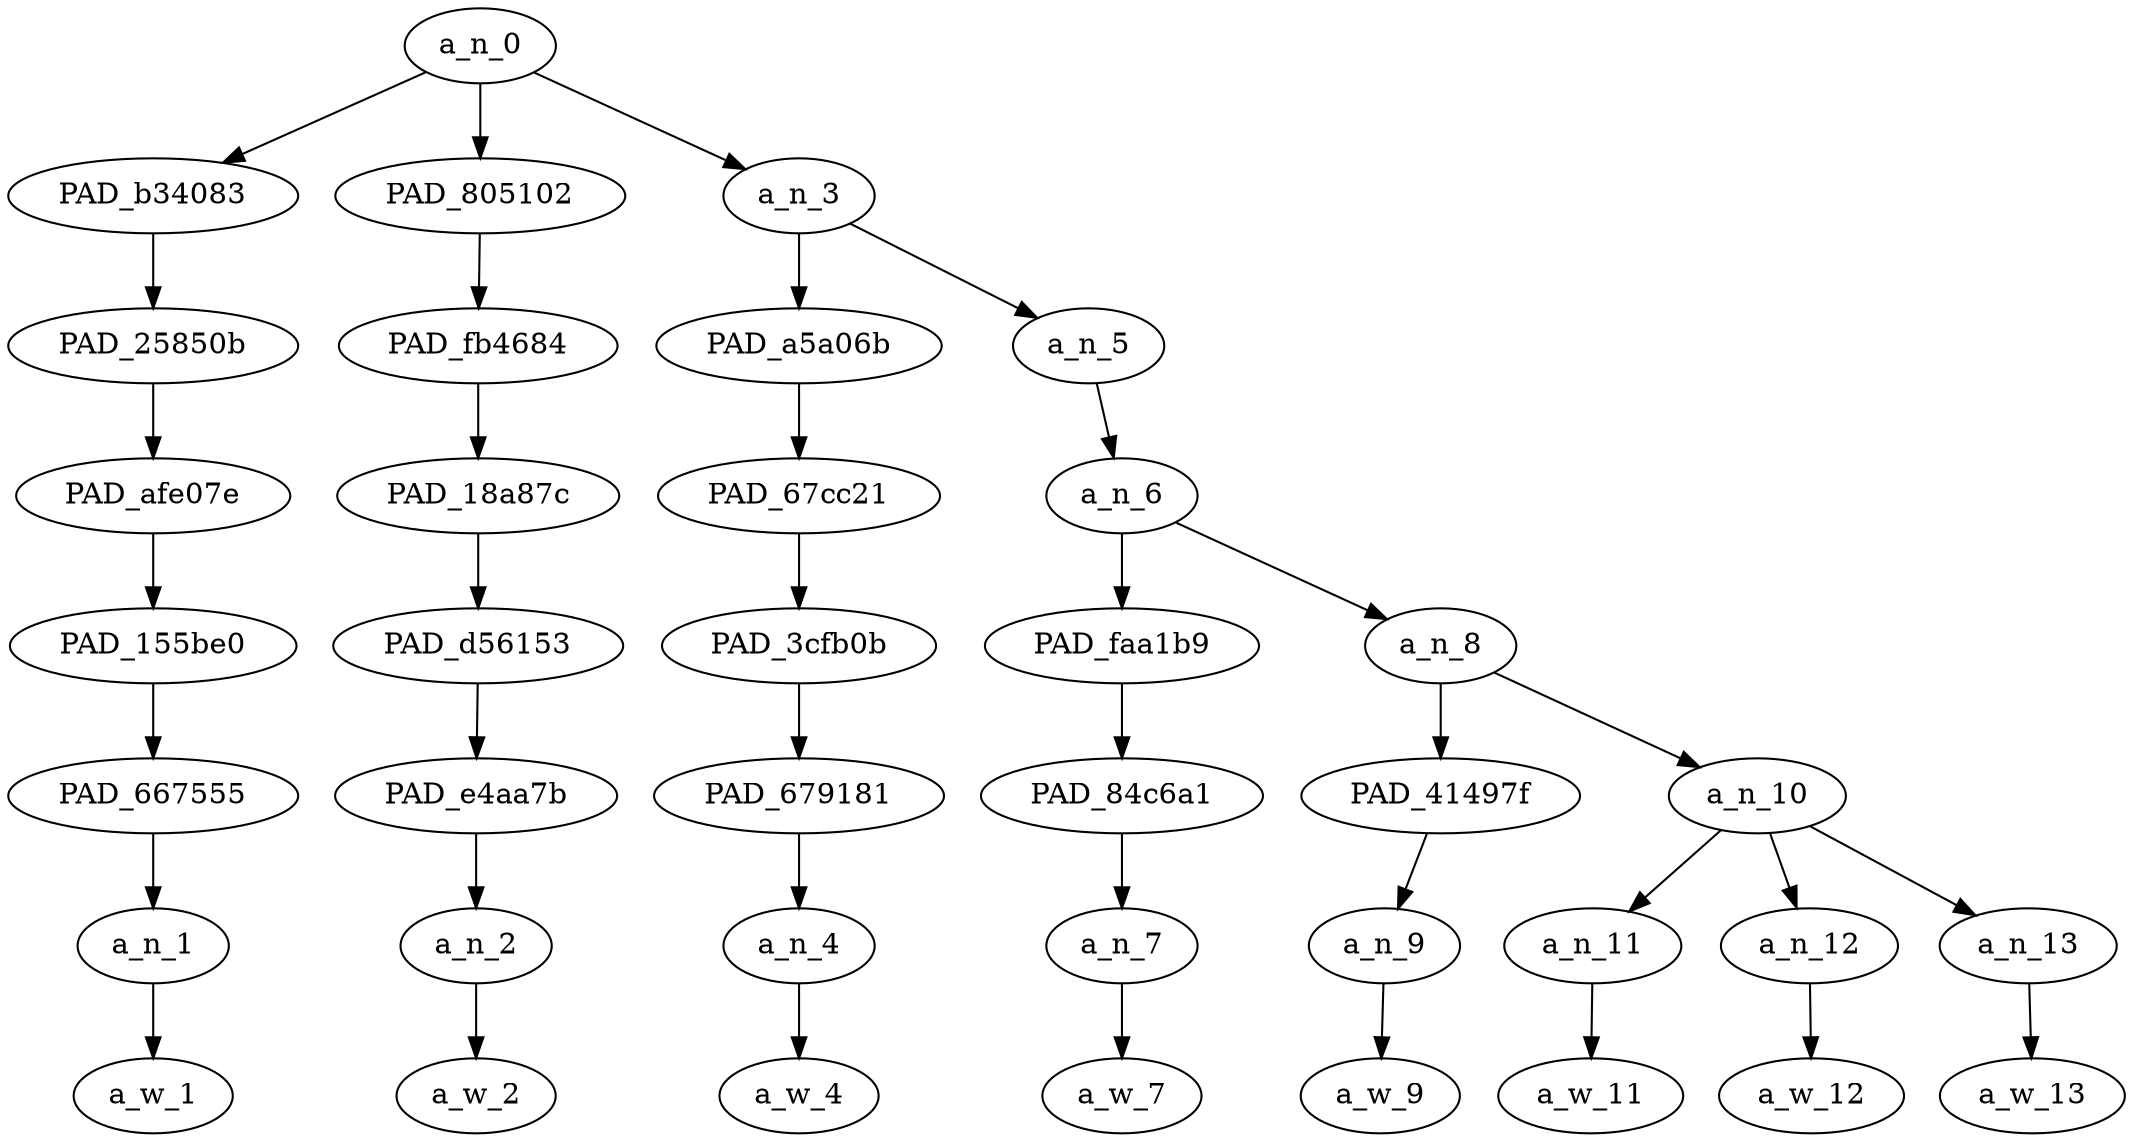 strict digraph "" {
	a_n_0	[div_dir=1,
		index=0,
		level=7,
		pos="1.3333333333333333,7!",
		text_span="[0, 1, 2, 3, 4, 5, 6, 7]",
		value=1.00000002];
	PAD_b34083	[div_dir=-1,
		index=0,
		level=6,
		pos="0.0,6!",
		text_span="[0]",
		value=0.03327235];
	a_n_0 -> PAD_b34083;
	PAD_805102	[div_dir=-1,
		index=1,
		level=6,
		pos="1.0,6!",
		text_span="[1]",
		value=0.04138179];
	a_n_0 -> PAD_805102;
	a_n_3	[div_dir=1,
		index=2,
		level=6,
		pos="3.0,6!",
		text_span="[2, 3, 4, 5, 6, 7]",
		value=0.92481884];
	a_n_0 -> a_n_3;
	PAD_25850b	[div_dir=-1,
		index=0,
		level=5,
		pos="0.0,5!",
		text_span="[0]",
		value=0.03327235];
	PAD_b34083 -> PAD_25850b;
	PAD_afe07e	[div_dir=-1,
		index=0,
		level=4,
		pos="0.0,4!",
		text_span="[0]",
		value=0.03327235];
	PAD_25850b -> PAD_afe07e;
	PAD_155be0	[div_dir=-1,
		index=0,
		level=3,
		pos="0.0,3!",
		text_span="[0]",
		value=0.03327235];
	PAD_afe07e -> PAD_155be0;
	PAD_667555	[div_dir=-1,
		index=0,
		level=2,
		pos="0.0,2!",
		text_span="[0]",
		value=0.03327235];
	PAD_155be0 -> PAD_667555;
	a_n_1	[div_dir=-1,
		index=0,
		level=1,
		pos="0.0,1!",
		text_span="[0]",
		value=0.03327235];
	PAD_667555 -> a_n_1;
	a_w_1	[div_dir=0,
		index=0,
		level=0,
		pos="0,0!",
		text_span="[0]",
		value=i];
	a_n_1 -> a_w_1;
	PAD_fb4684	[div_dir=-1,
		index=1,
		level=5,
		pos="1.0,5!",
		text_span="[1]",
		value=0.04138179];
	PAD_805102 -> PAD_fb4684;
	PAD_18a87c	[div_dir=-1,
		index=1,
		level=4,
		pos="1.0,4!",
		text_span="[1]",
		value=0.04138179];
	PAD_fb4684 -> PAD_18a87c;
	PAD_d56153	[div_dir=-1,
		index=1,
		level=3,
		pos="1.0,3!",
		text_span="[1]",
		value=0.04138179];
	PAD_18a87c -> PAD_d56153;
	PAD_e4aa7b	[div_dir=-1,
		index=1,
		level=2,
		pos="1.0,2!",
		text_span="[1]",
		value=0.04138179];
	PAD_d56153 -> PAD_e4aa7b;
	a_n_2	[div_dir=-1,
		index=1,
		level=1,
		pos="1.0,1!",
		text_span="[1]",
		value=0.04138179];
	PAD_e4aa7b -> a_n_2;
	a_w_2	[div_dir=0,
		index=1,
		level=0,
		pos="1,0!",
		text_span="[1]",
		value=just];
	a_n_2 -> a_w_2;
	PAD_a5a06b	[div_dir=-1,
		index=2,
		level=5,
		pos="2.0,5!",
		text_span="[2]",
		value=0.04425167];
	a_n_3 -> PAD_a5a06b;
	a_n_5	[div_dir=1,
		index=3,
		level=5,
		pos="4.0,5!",
		text_span="[3, 4, 5, 6, 7]",
		value=0.87989860];
	a_n_3 -> a_n_5;
	PAD_67cc21	[div_dir=-1,
		index=2,
		level=4,
		pos="2.0,4!",
		text_span="[2]",
		value=0.04425167];
	PAD_a5a06b -> PAD_67cc21;
	PAD_3cfb0b	[div_dir=-1,
		index=2,
		level=3,
		pos="2.0,3!",
		text_span="[2]",
		value=0.04425167];
	PAD_67cc21 -> PAD_3cfb0b;
	PAD_679181	[div_dir=-1,
		index=2,
		level=2,
		pos="2.0,2!",
		text_span="[2]",
		value=0.04425167];
	PAD_3cfb0b -> PAD_679181;
	a_n_4	[div_dir=-1,
		index=2,
		level=1,
		pos="2.0,1!",
		text_span="[2]",
		value=0.04425167];
	PAD_679181 -> a_n_4;
	a_w_4	[div_dir=0,
		index=2,
		level=0,
		pos="2,0!",
		text_span="[2]",
		value=want];
	a_n_4 -> a_w_4;
	a_n_6	[div_dir=1,
		index=3,
		level=4,
		pos="4.0,4!",
		text_span="[3, 4, 5, 6, 7]",
		value=0.87910067];
	a_n_5 -> a_n_6;
	PAD_faa1b9	[div_dir=-1,
		index=3,
		level=3,
		pos="3.0,3!",
		text_span="[3]",
		value=0.04403531];
	a_n_6 -> PAD_faa1b9;
	a_n_8	[div_dir=1,
		index=4,
		level=3,
		pos="5.0,3!",
		text_span="[4, 5, 6, 7]",
		value=0.83426742];
	a_n_6 -> a_n_8;
	PAD_84c6a1	[div_dir=-1,
		index=3,
		level=2,
		pos="3.0,2!",
		text_span="[3]",
		value=0.04403531];
	PAD_faa1b9 -> PAD_84c6a1;
	a_n_7	[div_dir=-1,
		index=3,
		level=1,
		pos="3.0,1!",
		text_span="[3]",
		value=0.04403531];
	PAD_84c6a1 -> a_n_7;
	a_w_7	[div_dir=0,
		index=3,
		level=0,
		pos="3,0!",
		text_span="[3]",
		value=to];
	a_n_7 -> a_w_7;
	PAD_41497f	[div_dir=-1,
		index=4,
		level=2,
		pos="4.0,2!",
		text_span="[4]",
		value=0.12356011];
	a_n_8 -> PAD_41497f;
	a_n_10	[div_dir=1,
		index=5,
		level=2,
		pos="6.0,2!",
		text_span="[5, 6, 7]",
		value=0.70970364];
	a_n_8 -> a_n_10;
	a_n_9	[div_dir=-1,
		index=4,
		level=1,
		pos="4.0,1!",
		text_span="[4]",
		value=0.12356011];
	PAD_41497f -> a_n_9;
	a_w_9	[div_dir=0,
		index=4,
		level=0,
		pos="4,0!",
		text_span="[4]",
		value=say];
	a_n_9 -> a_w_9;
	a_n_11	[div_dir=1,
		index=5,
		level=1,
		pos="5.0,1!",
		text_span="[5]",
		value=0.52995241];
	a_n_10 -> a_n_11;
	a_n_12	[div_dir=-1,
		index=6,
		level=1,
		pos="6.0,1!",
		text_span="[6]",
		value=0.11791825];
	a_n_10 -> a_n_12;
	a_n_13	[div_dir=-1,
		index=7,
		level=1,
		pos="7.0,1!",
		text_span="[7]",
		value=0.06017912];
	a_n_10 -> a_n_13;
	a_w_11	[div_dir=0,
		index=5,
		level=0,
		pos="5,0!",
		text_span="[5]",
		value=muslimes];
	a_n_11 -> a_w_11;
	a_w_12	[div_dir=0,
		index=6,
		level=0,
		pos="6,0!",
		text_span="[6]",
		value=f];
	a_n_12 -> a_w_12;
	a_w_13	[div_dir=0,
		index=7,
		level=0,
		pos="7,0!",
		text_span="[7]",
		value=off];
	a_n_13 -> a_w_13;
}
